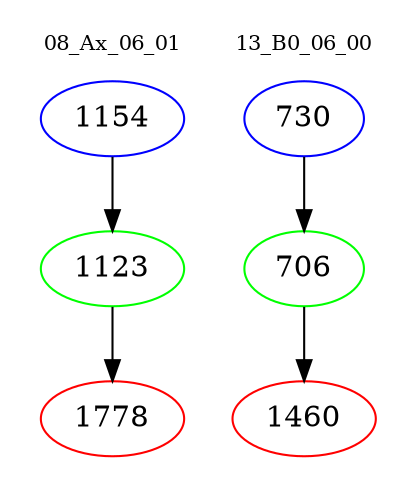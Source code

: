 digraph{
subgraph cluster_0 {
color = white
label = "08_Ax_06_01";
fontsize=10;
T0_1154 [label="1154", color="blue"]
T0_1154 -> T0_1123 [color="black"]
T0_1123 [label="1123", color="green"]
T0_1123 -> T0_1778 [color="black"]
T0_1778 [label="1778", color="red"]
}
subgraph cluster_1 {
color = white
label = "13_B0_06_00";
fontsize=10;
T1_730 [label="730", color="blue"]
T1_730 -> T1_706 [color="black"]
T1_706 [label="706", color="green"]
T1_706 -> T1_1460 [color="black"]
T1_1460 [label="1460", color="red"]
}
}
